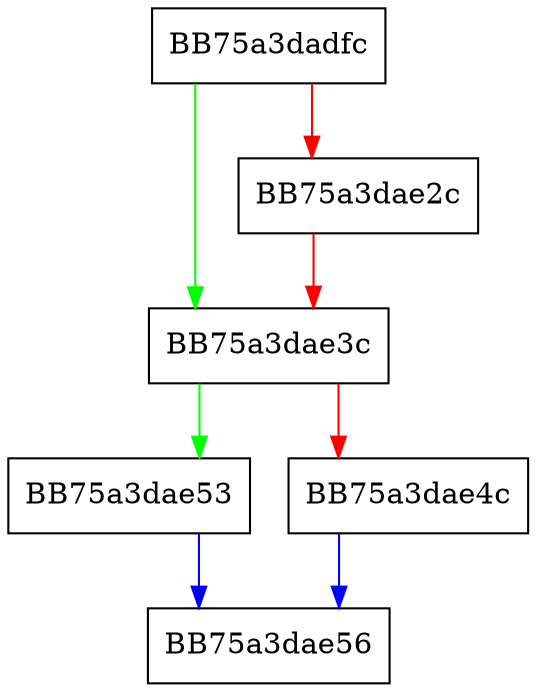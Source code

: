 digraph push_repeater_count {
  node [shape="box"];
  graph [splines=ortho];
  BB75a3dadfc -> BB75a3dae3c [color="green"];
  BB75a3dadfc -> BB75a3dae2c [color="red"];
  BB75a3dae2c -> BB75a3dae3c [color="red"];
  BB75a3dae3c -> BB75a3dae53 [color="green"];
  BB75a3dae3c -> BB75a3dae4c [color="red"];
  BB75a3dae4c -> BB75a3dae56 [color="blue"];
  BB75a3dae53 -> BB75a3dae56 [color="blue"];
}